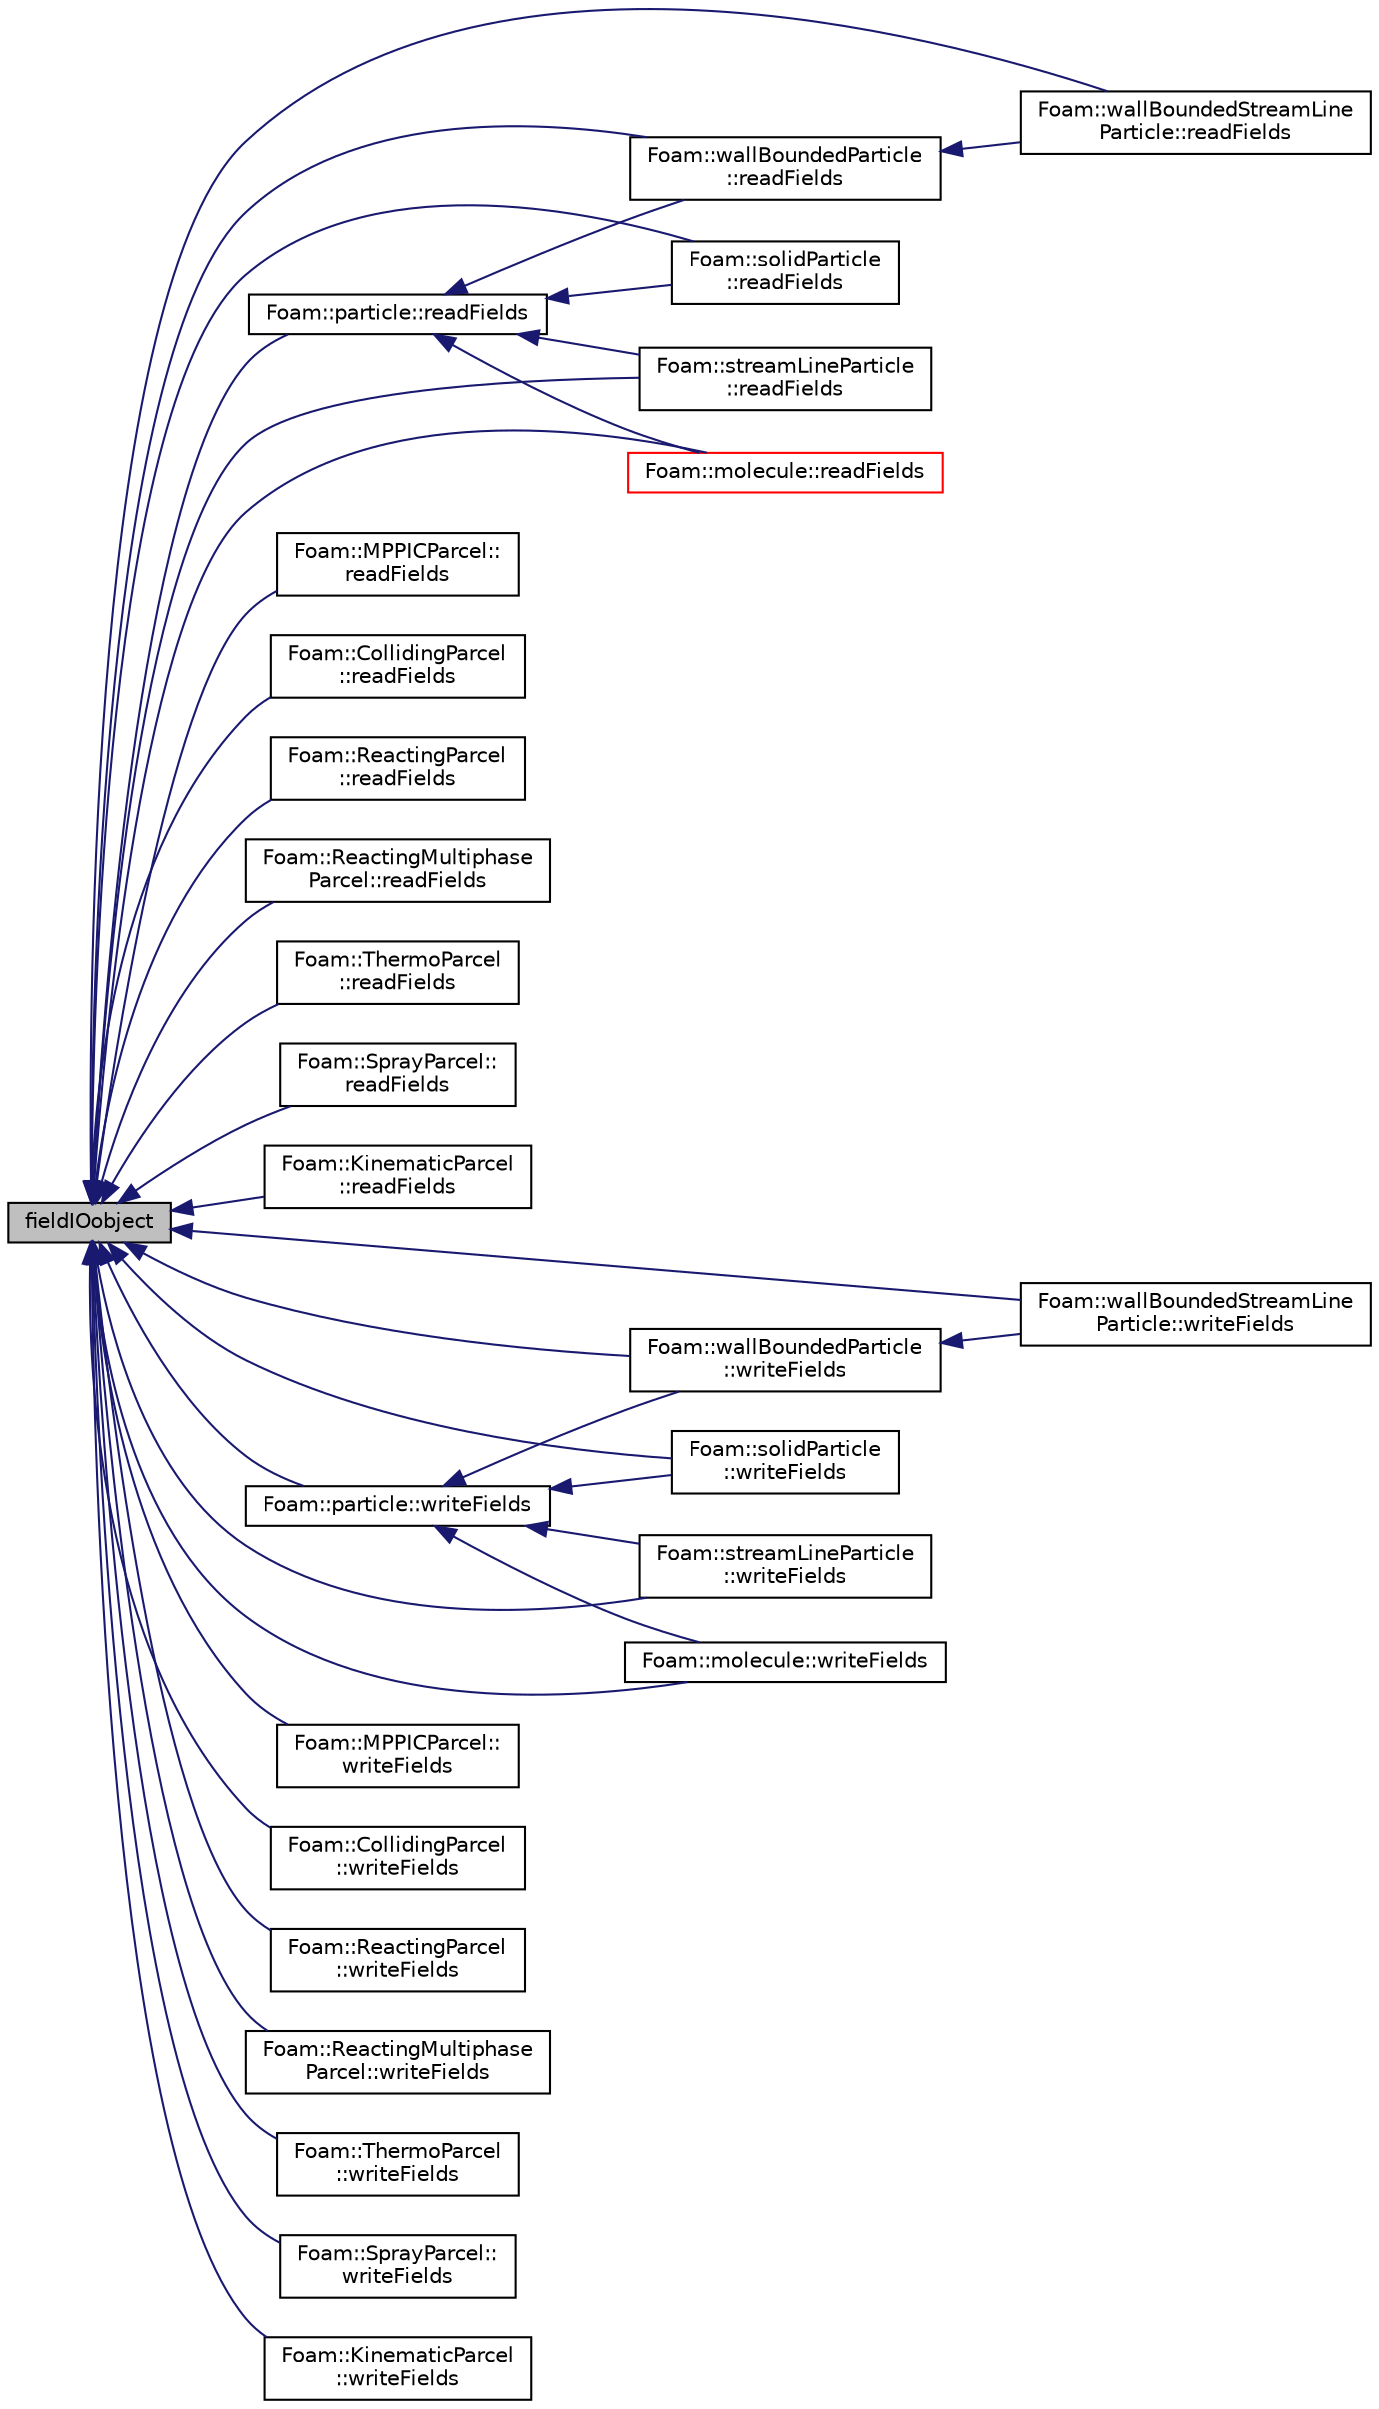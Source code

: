 digraph "fieldIOobject"
{
  bgcolor="transparent";
  edge [fontname="Helvetica",fontsize="10",labelfontname="Helvetica",labelfontsize="10"];
  node [fontname="Helvetica",fontsize="10",shape=record];
  rankdir="LR";
  Node1 [label="fieldIOobject",height=0.2,width=0.4,color="black", fillcolor="grey75", style="filled", fontcolor="black"];
  Node1 -> Node2 [dir="back",color="midnightblue",fontsize="10",style="solid",fontname="Helvetica"];
  Node2 [label="Foam::wallBoundedStreamLine\lParticle::readFields",height=0.2,width=0.4,color="black",URL="$a02826.html#ae1b5d2c10ca3d41e997a390d1dca1853",tooltip="Read. "];
  Node1 -> Node3 [dir="back",color="midnightblue",fontsize="10",style="solid",fontname="Helvetica"];
  Node3 [label="Foam::solidParticle\l::readFields",height=0.2,width=0.4,color="black",URL="$a02370.html#ac7cf0a4e59ebca835e0e428904eecb41"];
  Node1 -> Node4 [dir="back",color="midnightblue",fontsize="10",style="solid",fontname="Helvetica"];
  Node4 [label="Foam::MPPICParcel::\lreadFields",height=0.2,width=0.4,color="black",URL="$a01538.html#ae1118a08fed2fe58c47d9142f0f131af",tooltip="Read. "];
  Node1 -> Node5 [dir="back",color="midnightblue",fontsize="10",style="solid",fontname="Helvetica"];
  Node5 [label="Foam::streamLineParticle\l::readFields",height=0.2,width=0.4,color="black",URL="$a02453.html#a6dcd4895ca674d477a9117e63ea82691",tooltip="Read. "];
  Node1 -> Node6 [dir="back",color="midnightblue",fontsize="10",style="solid",fontname="Helvetica"];
  Node6 [label="Foam::CollidingParcel\l::readFields",height=0.2,width=0.4,color="black",URL="$a00315.html#ae1118a08fed2fe58c47d9142f0f131af",tooltip="Read. "];
  Node1 -> Node7 [dir="back",color="midnightblue",fontsize="10",style="solid",fontname="Helvetica"];
  Node7 [label="Foam::wallBoundedParticle\l::readFields",height=0.2,width=0.4,color="black",URL="$a02824.html#aeb3ed2213b2b23bf4544856579583441",tooltip="Read. "];
  Node7 -> Node2 [dir="back",color="midnightblue",fontsize="10",style="solid",fontname="Helvetica"];
  Node1 -> Node8 [dir="back",color="midnightblue",fontsize="10",style="solid",fontname="Helvetica"];
  Node8 [label="Foam::molecule::readFields",height=0.2,width=0.4,color="red",URL="$a01520.html#acb3924c097c11bf0acea90e570b814d0"];
  Node1 -> Node9 [dir="back",color="midnightblue",fontsize="10",style="solid",fontname="Helvetica"];
  Node9 [label="Foam::ReactingParcel\l::readFields",height=0.2,width=0.4,color="black",URL="$a02090.html#aef842d059922eaaa167c7b8c37378e17",tooltip="Read. "];
  Node1 -> Node10 [dir="back",color="midnightblue",fontsize="10",style="solid",fontname="Helvetica"];
  Node10 [label="Foam::ReactingMultiphase\lParcel::readFields",height=0.2,width=0.4,color="black",URL="$a02085.html#aef842d059922eaaa167c7b8c37378e17",tooltip="Read. "];
  Node1 -> Node11 [dir="back",color="midnightblue",fontsize="10",style="solid",fontname="Helvetica"];
  Node11 [label="Foam::ThermoParcel\l::readFields",height=0.2,width=0.4,color="black",URL="$a02592.html#ae1118a08fed2fe58c47d9142f0f131af",tooltip="Read. "];
  Node1 -> Node12 [dir="back",color="midnightblue",fontsize="10",style="solid",fontname="Helvetica"];
  Node12 [label="Foam::SprayParcel::\lreadFields",height=0.2,width=0.4,color="black",URL="$a02408.html#aef842d059922eaaa167c7b8c37378e17",tooltip="Read. "];
  Node1 -> Node13 [dir="back",color="midnightblue",fontsize="10",style="solid",fontname="Helvetica"];
  Node13 [label="Foam::particle::readFields",height=0.2,width=0.4,color="black",URL="$a01774.html#ae1118a08fed2fe58c47d9142f0f131af",tooltip="Read the fields associated with the owner cloud. "];
  Node13 -> Node8 [dir="back",color="midnightblue",fontsize="10",style="solid",fontname="Helvetica"];
  Node13 -> Node3 [dir="back",color="midnightblue",fontsize="10",style="solid",fontname="Helvetica"];
  Node13 -> Node5 [dir="back",color="midnightblue",fontsize="10",style="solid",fontname="Helvetica"];
  Node13 -> Node7 [dir="back",color="midnightblue",fontsize="10",style="solid",fontname="Helvetica"];
  Node1 -> Node14 [dir="back",color="midnightblue",fontsize="10",style="solid",fontname="Helvetica"];
  Node14 [label="Foam::KinematicParcel\l::readFields",height=0.2,width=0.4,color="black",URL="$a01233.html#ae1118a08fed2fe58c47d9142f0f131af",tooltip="Read. "];
  Node1 -> Node15 [dir="back",color="midnightblue",fontsize="10",style="solid",fontname="Helvetica"];
  Node15 [label="Foam::wallBoundedStreamLine\lParticle::writeFields",height=0.2,width=0.4,color="black",URL="$a02826.html#a25e85e5addaa945c0e2de4205d3662e9",tooltip="Write. "];
  Node1 -> Node16 [dir="back",color="midnightblue",fontsize="10",style="solid",fontname="Helvetica"];
  Node16 [label="Foam::solidParticle\l::writeFields",height=0.2,width=0.4,color="black",URL="$a02370.html#ae8ec839877d43a55d64c270034768f28"];
  Node1 -> Node17 [dir="back",color="midnightblue",fontsize="10",style="solid",fontname="Helvetica"];
  Node17 [label="Foam::MPPICParcel::\lwriteFields",height=0.2,width=0.4,color="black",URL="$a01538.html#a906eddb9c2a5710c531a5a57276cc18e",tooltip="Write. "];
  Node1 -> Node18 [dir="back",color="midnightblue",fontsize="10",style="solid",fontname="Helvetica"];
  Node18 [label="Foam::streamLineParticle\l::writeFields",height=0.2,width=0.4,color="black",URL="$a02453.html#a0fcb040c7c92b8688ec467a198591e80",tooltip="Write. "];
  Node1 -> Node19 [dir="back",color="midnightblue",fontsize="10",style="solid",fontname="Helvetica"];
  Node19 [label="Foam::CollidingParcel\l::writeFields",height=0.2,width=0.4,color="black",URL="$a00315.html#a906eddb9c2a5710c531a5a57276cc18e",tooltip="Write. "];
  Node1 -> Node20 [dir="back",color="midnightblue",fontsize="10",style="solid",fontname="Helvetica"];
  Node20 [label="Foam::wallBoundedParticle\l::writeFields",height=0.2,width=0.4,color="black",URL="$a02824.html#a4b6c8e48b13c9a29be2b1141c69b7277",tooltip="Write. "];
  Node20 -> Node15 [dir="back",color="midnightblue",fontsize="10",style="solid",fontname="Helvetica"];
  Node1 -> Node21 [dir="back",color="midnightblue",fontsize="10",style="solid",fontname="Helvetica"];
  Node21 [label="Foam::molecule::writeFields",height=0.2,width=0.4,color="black",URL="$a01520.html#aa4b4162953822603a8cfb0ee3ca761c0"];
  Node1 -> Node22 [dir="back",color="midnightblue",fontsize="10",style="solid",fontname="Helvetica"];
  Node22 [label="Foam::ReactingParcel\l::writeFields",height=0.2,width=0.4,color="black",URL="$a02090.html#a64adf0008b4736131ce199c3a2c5ffd7",tooltip="Write. "];
  Node1 -> Node23 [dir="back",color="midnightblue",fontsize="10",style="solid",fontname="Helvetica"];
  Node23 [label="Foam::ReactingMultiphase\lParcel::writeFields",height=0.2,width=0.4,color="black",URL="$a02085.html#a64adf0008b4736131ce199c3a2c5ffd7",tooltip="Write. "];
  Node1 -> Node24 [dir="back",color="midnightblue",fontsize="10",style="solid",fontname="Helvetica"];
  Node24 [label="Foam::ThermoParcel\l::writeFields",height=0.2,width=0.4,color="black",URL="$a02592.html#a906eddb9c2a5710c531a5a57276cc18e",tooltip="Write. "];
  Node1 -> Node25 [dir="back",color="midnightblue",fontsize="10",style="solid",fontname="Helvetica"];
  Node25 [label="Foam::SprayParcel::\lwriteFields",height=0.2,width=0.4,color="black",URL="$a02408.html#a64adf0008b4736131ce199c3a2c5ffd7",tooltip="Write. "];
  Node1 -> Node26 [dir="back",color="midnightblue",fontsize="10",style="solid",fontname="Helvetica"];
  Node26 [label="Foam::particle::writeFields",height=0.2,width=0.4,color="black",URL="$a01774.html#a906eddb9c2a5710c531a5a57276cc18e",tooltip="Write the fields associated with the owner cloud. "];
  Node26 -> Node21 [dir="back",color="midnightblue",fontsize="10",style="solid",fontname="Helvetica"];
  Node26 -> Node16 [dir="back",color="midnightblue",fontsize="10",style="solid",fontname="Helvetica"];
  Node26 -> Node18 [dir="back",color="midnightblue",fontsize="10",style="solid",fontname="Helvetica"];
  Node26 -> Node20 [dir="back",color="midnightblue",fontsize="10",style="solid",fontname="Helvetica"];
  Node1 -> Node27 [dir="back",color="midnightblue",fontsize="10",style="solid",fontname="Helvetica"];
  Node27 [label="Foam::KinematicParcel\l::writeFields",height=0.2,width=0.4,color="black",URL="$a01233.html#a906eddb9c2a5710c531a5a57276cc18e",tooltip="Write. "];
}
